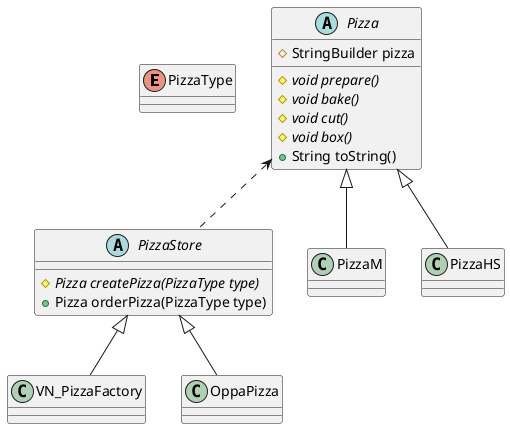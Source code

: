 @startuml
'https://plantuml.com/class-diagram
enum PizzaType
abstract class Pizza{
    #StringBuilder pizza
    #{abstract} void prepare()
    #{abstract} void bake()
    #{abstract} void cut()
    #{abstract} void box()
    +String toString()
}

abstract class PizzaStore{
    #{abstract} Pizza createPizza(PizzaType type)
    +Pizza orderPizza(PizzaType type)
}

PizzaStore <|-- VN_PizzaFactory
PizzaStore <|-- OppaPizza
Pizza <|-- PizzaM
Pizza <|-- PizzaHS
Pizza <.. PizzaStore
@enduml